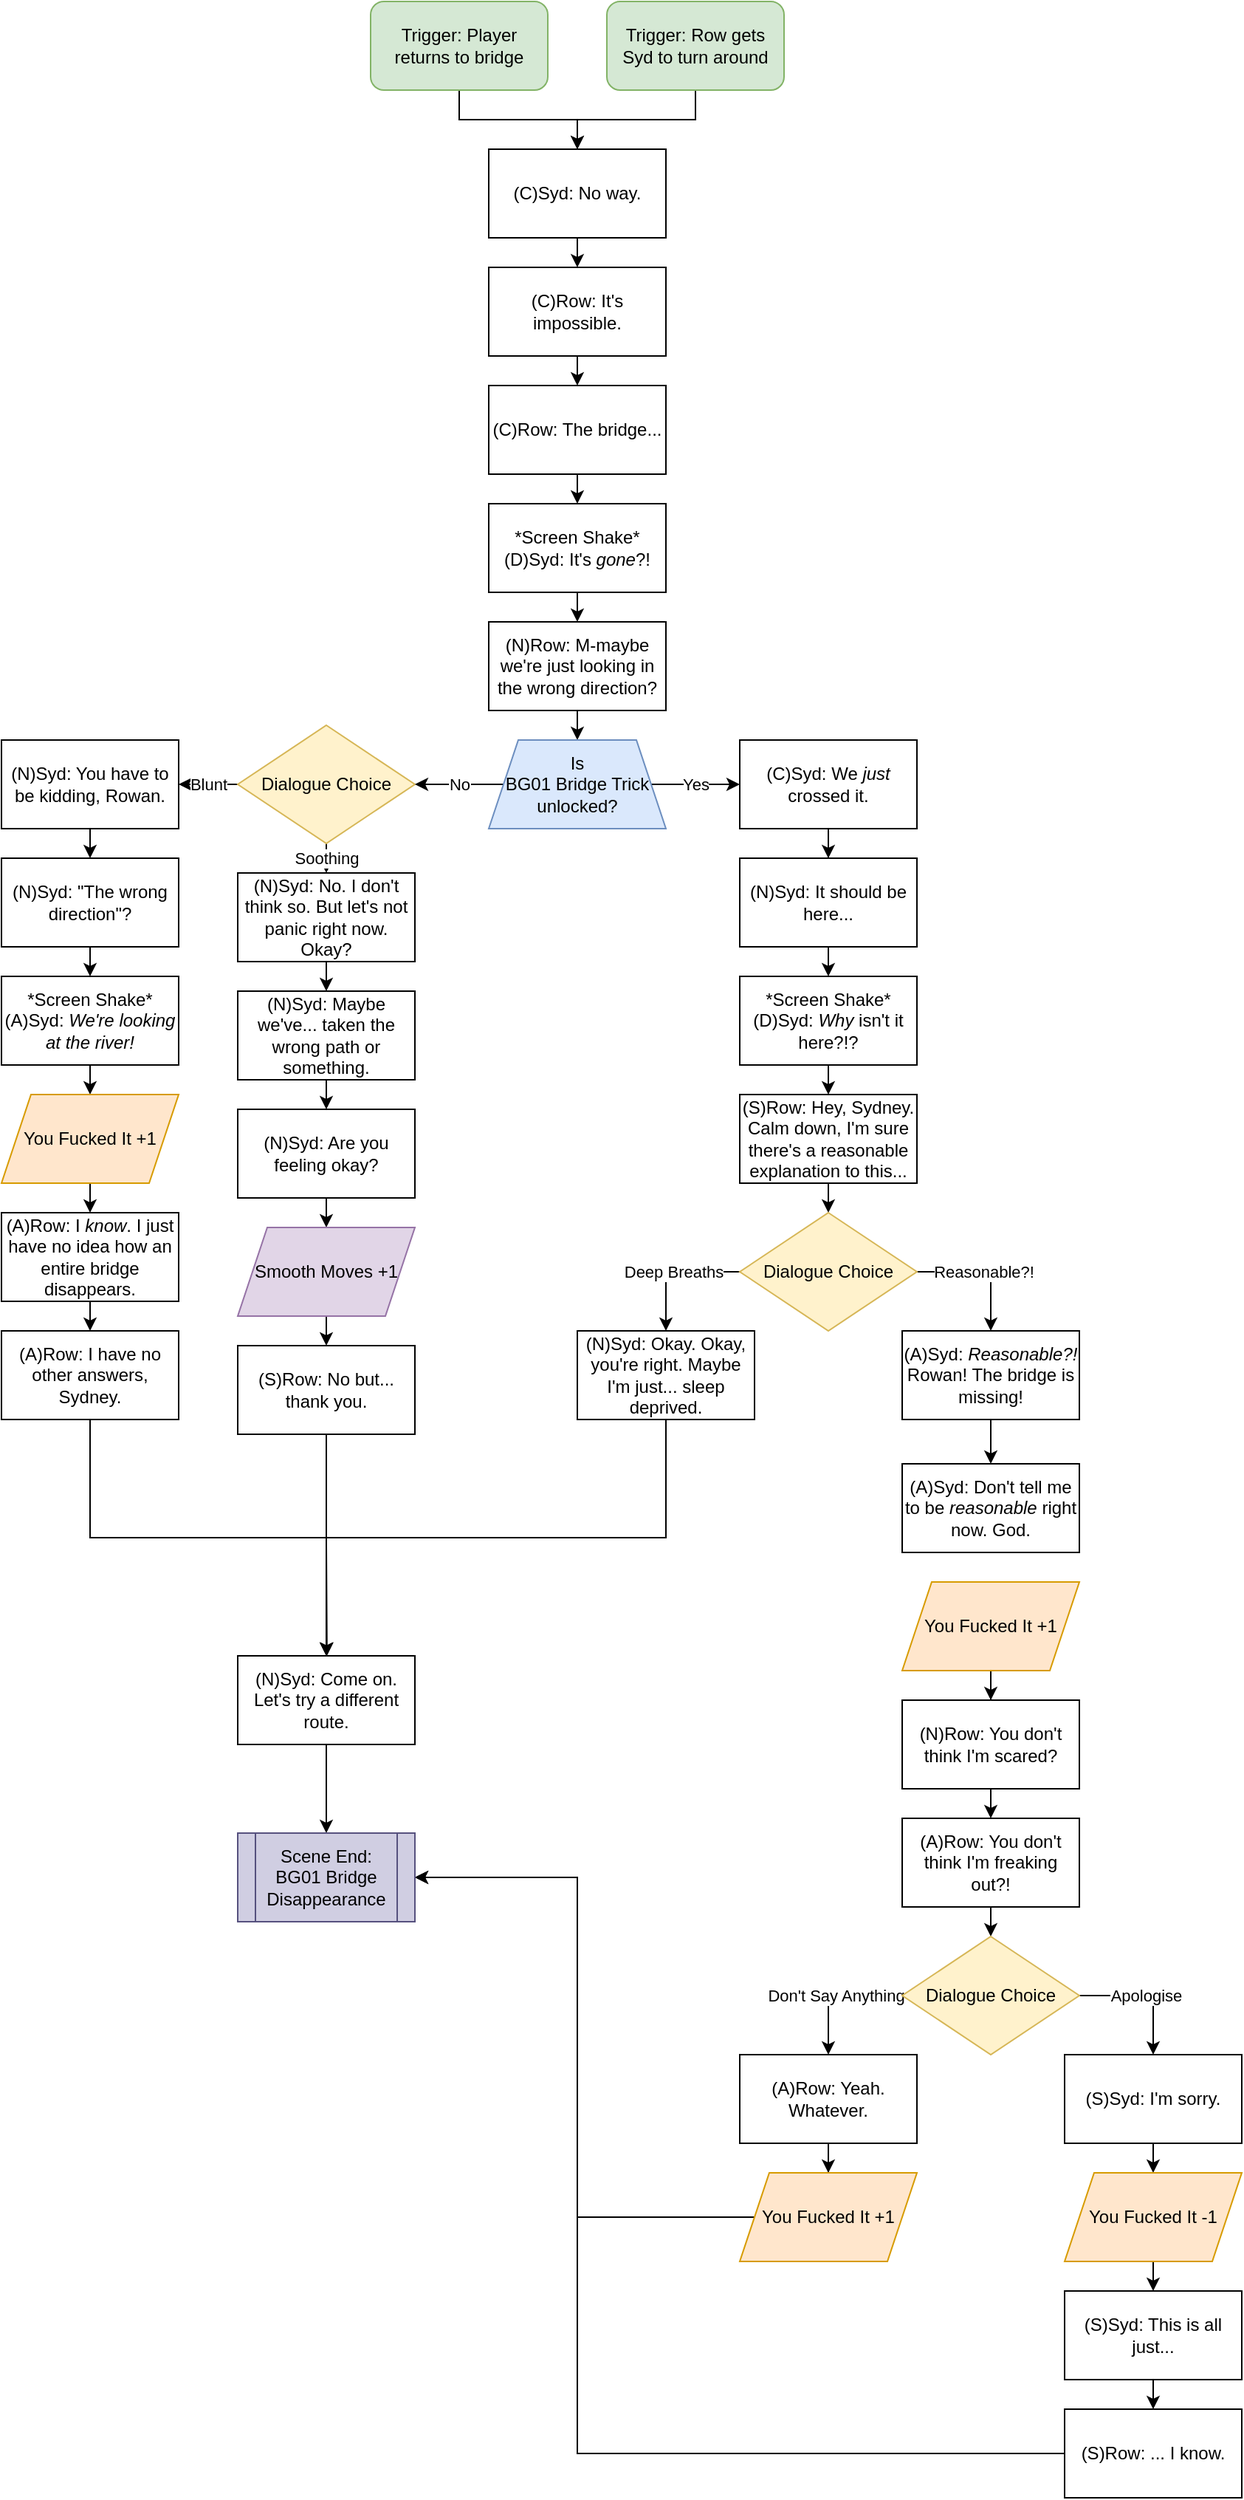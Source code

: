 <mxfile version="19.0.3" type="github">
  <diagram id="9kjxsSzBzSPPYm4meUas" name="Page-1">
    <mxGraphModel dx="2249" dy="780" grid="1" gridSize="10" guides="1" tooltips="1" connect="1" arrows="1" fold="1" page="1" pageScale="1" pageWidth="827" pageHeight="1169" math="0" shadow="0">
      <root>
        <mxCell id="0" />
        <mxCell id="1" parent="0" />
        <mxCell id="xTz2qVZ7E3CjBbWI0PWP-5" style="edgeStyle=orthogonalEdgeStyle;rounded=0;orthogonalLoop=1;jettySize=auto;html=1;exitX=0.5;exitY=1;exitDx=0;exitDy=0;" parent="1" source="xTz2qVZ7E3CjBbWI0PWP-1" target="xTz2qVZ7E3CjBbWI0PWP-3" edge="1">
          <mxGeometry relative="1" as="geometry" />
        </mxCell>
        <mxCell id="xTz2qVZ7E3CjBbWI0PWP-1" value="Trigger: Player returns to bridge" style="rounded=1;whiteSpace=wrap;html=1;fillColor=#d5e8d4;strokeColor=#82b366;" parent="1" vertex="1">
          <mxGeometry x="120" y="40" width="120" height="60" as="geometry" />
        </mxCell>
        <mxCell id="xTz2qVZ7E3CjBbWI0PWP-7" style="edgeStyle=orthogonalEdgeStyle;rounded=0;orthogonalLoop=1;jettySize=auto;html=1;exitX=0.5;exitY=1;exitDx=0;exitDy=0;entryX=0.5;entryY=0;entryDx=0;entryDy=0;" parent="1" source="xTz2qVZ7E3CjBbWI0PWP-2" target="xTz2qVZ7E3CjBbWI0PWP-3" edge="1">
          <mxGeometry relative="1" as="geometry" />
        </mxCell>
        <mxCell id="xTz2qVZ7E3CjBbWI0PWP-2" value="Trigger: Row gets Syd to turn around" style="rounded=1;whiteSpace=wrap;html=1;fillColor=#d5e8d4;strokeColor=#82b366;" parent="1" vertex="1">
          <mxGeometry x="280" y="40" width="120" height="60" as="geometry" />
        </mxCell>
        <mxCell id="JfqWmqjablxnrraqIKSU-7" style="edgeStyle=orthogonalEdgeStyle;rounded=0;orthogonalLoop=1;jettySize=auto;html=1;exitX=0.5;exitY=1;exitDx=0;exitDy=0;entryX=0.5;entryY=0;entryDx=0;entryDy=0;" parent="1" source="xTz2qVZ7E3CjBbWI0PWP-3" target="xTz2qVZ7E3CjBbWI0PWP-8" edge="1">
          <mxGeometry relative="1" as="geometry" />
        </mxCell>
        <mxCell id="xTz2qVZ7E3CjBbWI0PWP-3" value="(C)Syd: No way." style="rounded=0;whiteSpace=wrap;html=1;" parent="1" vertex="1">
          <mxGeometry x="200" y="140" width="120" height="60" as="geometry" />
        </mxCell>
        <mxCell id="JfqWmqjablxnrraqIKSU-8" style="edgeStyle=orthogonalEdgeStyle;rounded=0;orthogonalLoop=1;jettySize=auto;html=1;exitX=0.5;exitY=1;exitDx=0;exitDy=0;entryX=0.5;entryY=0;entryDx=0;entryDy=0;" parent="1" source="xTz2qVZ7E3CjBbWI0PWP-8" target="xTz2qVZ7E3CjBbWI0PWP-16" edge="1">
          <mxGeometry relative="1" as="geometry" />
        </mxCell>
        <mxCell id="xTz2qVZ7E3CjBbWI0PWP-8" value="(C)Row: It&#39;s impossible." style="rounded=0;whiteSpace=wrap;html=1;" parent="1" vertex="1">
          <mxGeometry x="200" y="220" width="120" height="60" as="geometry" />
        </mxCell>
        <mxCell id="JfqWmqjablxnrraqIKSU-12" style="edgeStyle=orthogonalEdgeStyle;rounded=0;orthogonalLoop=1;jettySize=auto;html=1;exitX=0.5;exitY=1;exitDx=0;exitDy=0;entryX=0.5;entryY=0;entryDx=0;entryDy=0;" parent="1" source="xTz2qVZ7E3CjBbWI0PWP-9" target="JfqWmqjablxnrraqIKSU-5" edge="1">
          <mxGeometry relative="1" as="geometry" />
        </mxCell>
        <mxCell id="xTz2qVZ7E3CjBbWI0PWP-9" value="(N)Syd: It should be here..." style="rounded=0;whiteSpace=wrap;html=1;" parent="1" vertex="1">
          <mxGeometry x="370" y="620" width="120" height="60" as="geometry" />
        </mxCell>
        <mxCell id="JfqWmqjablxnrraqIKSU-3" style="edgeStyle=orthogonalEdgeStyle;rounded=0;orthogonalLoop=1;jettySize=auto;html=1;exitX=0.5;exitY=1;exitDx=0;exitDy=0;" parent="1" source="xTz2qVZ7E3CjBbWI0PWP-10" target="xTz2qVZ7E3CjBbWI0PWP-9" edge="1">
          <mxGeometry relative="1" as="geometry" />
        </mxCell>
        <mxCell id="xTz2qVZ7E3CjBbWI0PWP-10" value="(C)Syd: We &lt;i&gt;just&lt;/i&gt; crossed it." style="rounded=0;whiteSpace=wrap;html=1;" parent="1" vertex="1">
          <mxGeometry x="370" y="540" width="120" height="60" as="geometry" />
        </mxCell>
        <mxCell id="JfqWmqjablxnrraqIKSU-57" style="edgeStyle=orthogonalEdgeStyle;rounded=0;orthogonalLoop=1;jettySize=auto;html=1;exitX=0.5;exitY=1;exitDx=0;exitDy=0;entryX=0.5;entryY=0;entryDx=0;entryDy=0;" parent="1" source="xTz2qVZ7E3CjBbWI0PWP-12" target="JfqWmqjablxnrraqIKSU-55" edge="1">
          <mxGeometry relative="1" as="geometry" />
        </mxCell>
        <mxCell id="xTz2qVZ7E3CjBbWI0PWP-12" value="(N)Syd: No. I don&#39;t think so. But let&#39;s not panic right now. Okay?" style="rounded=0;whiteSpace=wrap;html=1;" parent="1" vertex="1">
          <mxGeometry x="30" y="630" width="120" height="60" as="geometry" />
        </mxCell>
        <mxCell id="JfqWmqjablxnrraqIKSU-46" style="edgeStyle=orthogonalEdgeStyle;rounded=0;orthogonalLoop=1;jettySize=auto;html=1;exitX=0.5;exitY=1;exitDx=0;exitDy=0;entryX=0.5;entryY=0;entryDx=0;entryDy=0;" parent="1" source="xTz2qVZ7E3CjBbWI0PWP-13" target="JfqWmqjablxnrraqIKSU-44" edge="1">
          <mxGeometry relative="1" as="geometry" />
        </mxCell>
        <mxCell id="xTz2qVZ7E3CjBbWI0PWP-13" value="(N)Syd: You have to be kidding, Rowan." style="rounded=0;whiteSpace=wrap;html=1;" parent="1" vertex="1">
          <mxGeometry x="-130" y="540" width="120" height="60" as="geometry" />
        </mxCell>
        <mxCell id="JfqWmqjablxnrraqIKSU-11" style="edgeStyle=orthogonalEdgeStyle;rounded=0;orthogonalLoop=1;jettySize=auto;html=1;exitX=0.5;exitY=1;exitDx=0;exitDy=0;entryX=0.5;entryY=0;entryDx=0;entryDy=0;" parent="1" source="xTz2qVZ7E3CjBbWI0PWP-14" target="xTz2qVZ7E3CjBbWI0PWP-25" edge="1">
          <mxGeometry relative="1" as="geometry" />
        </mxCell>
        <mxCell id="xTz2qVZ7E3CjBbWI0PWP-14" value="(N)Row: M-maybe we&#39;re just looking in the wrong direction?" style="rounded=0;whiteSpace=wrap;html=1;" parent="1" vertex="1">
          <mxGeometry x="200" y="460" width="120" height="60" as="geometry" />
        </mxCell>
        <mxCell id="JfqWmqjablxnrraqIKSU-10" style="edgeStyle=orthogonalEdgeStyle;rounded=0;orthogonalLoop=1;jettySize=auto;html=1;exitX=0.5;exitY=1;exitDx=0;exitDy=0;entryX=0.5;entryY=0;entryDx=0;entryDy=0;" parent="1" source="xTz2qVZ7E3CjBbWI0PWP-15" target="xTz2qVZ7E3CjBbWI0PWP-14" edge="1">
          <mxGeometry relative="1" as="geometry" />
        </mxCell>
        <mxCell id="xTz2qVZ7E3CjBbWI0PWP-15" value="&lt;div&gt;*Screen Shake*&lt;br&gt;&lt;/div&gt;&lt;div&gt;(D)Syd: It&#39;s &lt;i&gt;gone&lt;/i&gt;?!&lt;/div&gt;" style="rounded=0;whiteSpace=wrap;html=1;" parent="1" vertex="1">
          <mxGeometry x="200" y="380" width="120" height="60" as="geometry" />
        </mxCell>
        <mxCell id="JfqWmqjablxnrraqIKSU-9" style="edgeStyle=orthogonalEdgeStyle;rounded=0;orthogonalLoop=1;jettySize=auto;html=1;exitX=0.5;exitY=1;exitDx=0;exitDy=0;entryX=0.5;entryY=0;entryDx=0;entryDy=0;" parent="1" source="xTz2qVZ7E3CjBbWI0PWP-16" target="xTz2qVZ7E3CjBbWI0PWP-15" edge="1">
          <mxGeometry relative="1" as="geometry" />
        </mxCell>
        <mxCell id="xTz2qVZ7E3CjBbWI0PWP-16" value="(C)Row: The bridge..." style="rounded=0;whiteSpace=wrap;html=1;" parent="1" vertex="1">
          <mxGeometry x="200" y="300" width="120" height="60" as="geometry" />
        </mxCell>
        <mxCell id="xTz2qVZ7E3CjBbWI0PWP-18" value="Blunt" style="edgeStyle=orthogonalEdgeStyle;rounded=0;orthogonalLoop=1;jettySize=auto;html=1;exitX=0;exitY=0.5;exitDx=0;exitDy=0;entryX=1;entryY=0.5;entryDx=0;entryDy=0;" parent="1" source="xTz2qVZ7E3CjBbWI0PWP-17" target="xTz2qVZ7E3CjBbWI0PWP-13" edge="1">
          <mxGeometry relative="1" as="geometry" />
        </mxCell>
        <mxCell id="xTz2qVZ7E3CjBbWI0PWP-19" value="Soothing" style="edgeStyle=orthogonalEdgeStyle;rounded=0;orthogonalLoop=1;jettySize=auto;html=1;exitX=0.5;exitY=1;exitDx=0;exitDy=0;entryX=0.5;entryY=0;entryDx=0;entryDy=0;" parent="1" source="xTz2qVZ7E3CjBbWI0PWP-17" target="xTz2qVZ7E3CjBbWI0PWP-12" edge="1">
          <mxGeometry relative="1" as="geometry" />
        </mxCell>
        <mxCell id="xTz2qVZ7E3CjBbWI0PWP-17" value="Dialogue Choice" style="rhombus;whiteSpace=wrap;html=1;fillColor=#fff2cc;strokeColor=#d6b656;" parent="1" vertex="1">
          <mxGeometry x="30" y="530" width="120" height="80" as="geometry" />
        </mxCell>
        <mxCell id="JfqWmqjablxnrraqIKSU-1" value="No" style="edgeStyle=orthogonalEdgeStyle;rounded=0;orthogonalLoop=1;jettySize=auto;html=1;exitX=0;exitY=0.5;exitDx=0;exitDy=0;entryX=1;entryY=0.5;entryDx=0;entryDy=0;" parent="1" source="xTz2qVZ7E3CjBbWI0PWP-25" target="xTz2qVZ7E3CjBbWI0PWP-17" edge="1">
          <mxGeometry relative="1" as="geometry" />
        </mxCell>
        <mxCell id="JfqWmqjablxnrraqIKSU-2" value="Yes" style="edgeStyle=orthogonalEdgeStyle;rounded=0;orthogonalLoop=1;jettySize=auto;html=1;exitX=1;exitY=0.5;exitDx=0;exitDy=0;entryX=0;entryY=0.5;entryDx=0;entryDy=0;" parent="1" source="xTz2qVZ7E3CjBbWI0PWP-25" target="xTz2qVZ7E3CjBbWI0PWP-10" edge="1">
          <mxGeometry relative="1" as="geometry" />
        </mxCell>
        <mxCell id="xTz2qVZ7E3CjBbWI0PWP-25" value="&lt;div&gt;Is &lt;br&gt;&lt;/div&gt;&lt;div&gt;BG01 Bridge Trick unlocked?&lt;/div&gt;" style="shape=trapezoid;perimeter=trapezoidPerimeter;whiteSpace=wrap;html=1;fixedSize=1;fillColor=#dae8fc;strokeColor=#6c8ebf;" parent="1" vertex="1">
          <mxGeometry x="200" y="540" width="120" height="60" as="geometry" />
        </mxCell>
        <mxCell id="JfqWmqjablxnrraqIKSU-13" style="edgeStyle=orthogonalEdgeStyle;rounded=0;orthogonalLoop=1;jettySize=auto;html=1;exitX=0.5;exitY=1;exitDx=0;exitDy=0;entryX=0.5;entryY=0;entryDx=0;entryDy=0;" parent="1" source="JfqWmqjablxnrraqIKSU-5" target="JfqWmqjablxnrraqIKSU-6" edge="1">
          <mxGeometry relative="1" as="geometry" />
        </mxCell>
        <mxCell id="JfqWmqjablxnrraqIKSU-5" value="&lt;div&gt;*Screen Shake*&lt;/div&gt;&lt;div&gt;(D)Syd: &lt;i&gt;Why&lt;/i&gt; isn&#39;t it here?!?&lt;br&gt;&lt;/div&gt;" style="rounded=0;whiteSpace=wrap;html=1;" parent="1" vertex="1">
          <mxGeometry x="370" y="700" width="120" height="60" as="geometry" />
        </mxCell>
        <mxCell id="JfqWmqjablxnrraqIKSU-15" style="edgeStyle=orthogonalEdgeStyle;rounded=0;orthogonalLoop=1;jettySize=auto;html=1;exitX=0.5;exitY=1;exitDx=0;exitDy=0;entryX=0.5;entryY=0;entryDx=0;entryDy=0;" parent="1" source="JfqWmqjablxnrraqIKSU-6" target="JfqWmqjablxnrraqIKSU-14" edge="1">
          <mxGeometry relative="1" as="geometry" />
        </mxCell>
        <mxCell id="JfqWmqjablxnrraqIKSU-6" value="(S)Row: Hey, Sydney. Calm down, I&#39;m sure there&#39;s a reasonable explanation to this..." style="rounded=0;whiteSpace=wrap;html=1;" parent="1" vertex="1">
          <mxGeometry x="370" y="780" width="120" height="60" as="geometry" />
        </mxCell>
        <mxCell id="JfqWmqjablxnrraqIKSU-18" value="Reasonable?!" style="edgeStyle=orthogonalEdgeStyle;rounded=0;orthogonalLoop=1;jettySize=auto;html=1;exitX=1;exitY=0.5;exitDx=0;exitDy=0;entryX=0.5;entryY=0;entryDx=0;entryDy=0;" parent="1" source="JfqWmqjablxnrraqIKSU-14" target="JfqWmqjablxnrraqIKSU-16" edge="1">
          <mxGeometry relative="1" as="geometry" />
        </mxCell>
        <mxCell id="JfqWmqjablxnrraqIKSU-19" value="Deep Breaths" style="edgeStyle=orthogonalEdgeStyle;rounded=0;orthogonalLoop=1;jettySize=auto;html=1;exitX=0;exitY=0.5;exitDx=0;exitDy=0;entryX=0.5;entryY=0;entryDx=0;entryDy=0;" parent="1" source="JfqWmqjablxnrraqIKSU-14" target="JfqWmqjablxnrraqIKSU-17" edge="1">
          <mxGeometry relative="1" as="geometry" />
        </mxCell>
        <mxCell id="JfqWmqjablxnrraqIKSU-14" value="Dialogue Choice" style="rhombus;whiteSpace=wrap;html=1;fillColor=#fff2cc;strokeColor=#d6b656;" parent="1" vertex="1">
          <mxGeometry x="370" y="860" width="120" height="80" as="geometry" />
        </mxCell>
        <mxCell id="JfqWmqjablxnrraqIKSU-21" style="edgeStyle=orthogonalEdgeStyle;rounded=0;orthogonalLoop=1;jettySize=auto;html=1;exitX=0.5;exitY=1;exitDx=0;exitDy=0;entryX=0.5;entryY=0;entryDx=0;entryDy=0;" parent="1" source="JfqWmqjablxnrraqIKSU-16" target="JfqWmqjablxnrraqIKSU-20" edge="1">
          <mxGeometry relative="1" as="geometry" />
        </mxCell>
        <mxCell id="JfqWmqjablxnrraqIKSU-16" value="(A)Syd: &lt;i&gt;Reasonable?! &lt;/i&gt;Rowan! The bridge is missing!" style="rounded=0;whiteSpace=wrap;html=1;" parent="1" vertex="1">
          <mxGeometry x="480" y="940" width="120" height="60" as="geometry" />
        </mxCell>
        <mxCell id="JfqWmqjablxnrraqIKSU-70" style="edgeStyle=orthogonalEdgeStyle;rounded=0;orthogonalLoop=1;jettySize=auto;html=1;exitX=0.5;exitY=1;exitDx=0;exitDy=0;entryX=0.5;entryY=0;entryDx=0;entryDy=0;" parent="1" source="JfqWmqjablxnrraqIKSU-17" target="JfqWmqjablxnrraqIKSU-66" edge="1">
          <mxGeometry relative="1" as="geometry" />
        </mxCell>
        <mxCell id="JfqWmqjablxnrraqIKSU-17" value="(N)Syd: Okay. Okay, you&#39;re right. Maybe I&#39;m just... sleep deprived." style="rounded=0;whiteSpace=wrap;html=1;" parent="1" vertex="1">
          <mxGeometry x="260" y="940" width="120" height="60" as="geometry" />
        </mxCell>
        <mxCell id="JfqWmqjablxnrraqIKSU-20" value="(A)Syd: Don&#39;t tell me to be &lt;i&gt;reasonable&lt;/i&gt; right now. God." style="rounded=0;whiteSpace=wrap;html=1;" parent="1" vertex="1">
          <mxGeometry x="480" y="1030" width="120" height="60" as="geometry" />
        </mxCell>
        <mxCell id="JfqWmqjablxnrraqIKSU-31" style="edgeStyle=orthogonalEdgeStyle;rounded=0;orthogonalLoop=1;jettySize=auto;html=1;exitX=0.5;exitY=1;exitDx=0;exitDy=0;entryX=0.5;entryY=0;entryDx=0;entryDy=0;" parent="1" source="JfqWmqjablxnrraqIKSU-22" target="JfqWmqjablxnrraqIKSU-24" edge="1">
          <mxGeometry relative="1" as="geometry" />
        </mxCell>
        <mxCell id="JfqWmqjablxnrraqIKSU-22" value="(N)Row: You don&#39;t think I&#39;m scared?" style="rounded=0;whiteSpace=wrap;html=1;" parent="1" vertex="1">
          <mxGeometry x="480" y="1190" width="120" height="60" as="geometry" />
        </mxCell>
        <mxCell id="JfqWmqjablxnrraqIKSU-32" style="edgeStyle=orthogonalEdgeStyle;rounded=0;orthogonalLoop=1;jettySize=auto;html=1;exitX=0.5;exitY=1;exitDx=0;exitDy=0;entryX=0.5;entryY=0;entryDx=0;entryDy=0;" parent="1" source="JfqWmqjablxnrraqIKSU-24" target="JfqWmqjablxnrraqIKSU-26" edge="1">
          <mxGeometry relative="1" as="geometry" />
        </mxCell>
        <mxCell id="JfqWmqjablxnrraqIKSU-24" value="(A)Row: You don&#39;t think I&#39;m freaking out?!" style="rounded=0;whiteSpace=wrap;html=1;" parent="1" vertex="1">
          <mxGeometry x="480" y="1270" width="120" height="60" as="geometry" />
        </mxCell>
        <mxCell id="JfqWmqjablxnrraqIKSU-29" value="Apologise" style="edgeStyle=orthogonalEdgeStyle;rounded=0;orthogonalLoop=1;jettySize=auto;html=1;exitX=1;exitY=0.5;exitDx=0;exitDy=0;entryX=0.5;entryY=0;entryDx=0;entryDy=0;" parent="1" source="JfqWmqjablxnrraqIKSU-26" target="JfqWmqjablxnrraqIKSU-27" edge="1">
          <mxGeometry relative="1" as="geometry" />
        </mxCell>
        <mxCell id="JfqWmqjablxnrraqIKSU-30" value="Don&#39;t Say Anything" style="edgeStyle=orthogonalEdgeStyle;rounded=0;orthogonalLoop=1;jettySize=auto;html=1;exitX=0;exitY=0.5;exitDx=0;exitDy=0;entryX=0.5;entryY=0;entryDx=0;entryDy=0;" parent="1" source="JfqWmqjablxnrraqIKSU-26" target="JfqWmqjablxnrraqIKSU-28" edge="1">
          <mxGeometry relative="1" as="geometry" />
        </mxCell>
        <mxCell id="JfqWmqjablxnrraqIKSU-26" value="Dialogue Choice" style="rhombus;whiteSpace=wrap;html=1;fillColor=#fff2cc;strokeColor=#d6b656;" parent="1" vertex="1">
          <mxGeometry x="480" y="1350" width="120" height="80" as="geometry" />
        </mxCell>
        <mxCell id="JfqWmqjablxnrraqIKSU-37" style="edgeStyle=orthogonalEdgeStyle;rounded=0;orthogonalLoop=1;jettySize=auto;html=1;exitX=0.5;exitY=1;exitDx=0;exitDy=0;entryX=0.5;entryY=0;entryDx=0;entryDy=0;" parent="1" source="JfqWmqjablxnrraqIKSU-27" target="JfqWmqjablxnrraqIKSU-36" edge="1">
          <mxGeometry relative="1" as="geometry" />
        </mxCell>
        <mxCell id="JfqWmqjablxnrraqIKSU-27" value="(S)Syd: I&#39;m sorry." style="rounded=0;whiteSpace=wrap;html=1;" parent="1" vertex="1">
          <mxGeometry x="590" y="1430" width="120" height="60" as="geometry" />
        </mxCell>
        <mxCell id="JfqWmqjablxnrraqIKSU-43" style="edgeStyle=orthogonalEdgeStyle;rounded=0;orthogonalLoop=1;jettySize=auto;html=1;exitX=0.5;exitY=1;exitDx=0;exitDy=0;" parent="1" source="JfqWmqjablxnrraqIKSU-28" target="JfqWmqjablxnrraqIKSU-42" edge="1">
          <mxGeometry relative="1" as="geometry" />
        </mxCell>
        <mxCell id="JfqWmqjablxnrraqIKSU-28" value="(A)Row: Yeah. Whatever." style="rounded=0;whiteSpace=wrap;html=1;" parent="1" vertex="1">
          <mxGeometry x="370" y="1430" width="120" height="60" as="geometry" />
        </mxCell>
        <mxCell id="JfqWmqjablxnrraqIKSU-35" style="edgeStyle=orthogonalEdgeStyle;rounded=0;orthogonalLoop=1;jettySize=auto;html=1;exitX=0.5;exitY=1;exitDx=0;exitDy=0;" parent="1" source="JfqWmqjablxnrraqIKSU-34" target="JfqWmqjablxnrraqIKSU-22" edge="1">
          <mxGeometry relative="1" as="geometry" />
        </mxCell>
        <mxCell id="JfqWmqjablxnrraqIKSU-34" value="You Fucked It +1" style="shape=parallelogram;perimeter=parallelogramPerimeter;whiteSpace=wrap;html=1;fixedSize=1;fillColor=#ffe6cc;strokeColor=#d79b00;" parent="1" vertex="1">
          <mxGeometry x="480" y="1110" width="120" height="60" as="geometry" />
        </mxCell>
        <mxCell id="JfqWmqjablxnrraqIKSU-39" style="edgeStyle=orthogonalEdgeStyle;rounded=0;orthogonalLoop=1;jettySize=auto;html=1;exitX=0.5;exitY=1;exitDx=0;exitDy=0;entryX=0.5;entryY=0;entryDx=0;entryDy=0;" parent="1" source="JfqWmqjablxnrraqIKSU-36" target="JfqWmqjablxnrraqIKSU-38" edge="1">
          <mxGeometry relative="1" as="geometry" />
        </mxCell>
        <mxCell id="JfqWmqjablxnrraqIKSU-36" value="You Fucked It -1" style="shape=parallelogram;perimeter=parallelogramPerimeter;whiteSpace=wrap;html=1;fixedSize=1;fillColor=#ffe6cc;strokeColor=#d79b00;" parent="1" vertex="1">
          <mxGeometry x="590" y="1510" width="120" height="60" as="geometry" />
        </mxCell>
        <mxCell id="JfqWmqjablxnrraqIKSU-41" style="edgeStyle=orthogonalEdgeStyle;rounded=0;orthogonalLoop=1;jettySize=auto;html=1;exitX=0.5;exitY=1;exitDx=0;exitDy=0;entryX=0.5;entryY=0;entryDx=0;entryDy=0;" parent="1" source="JfqWmqjablxnrraqIKSU-38" target="JfqWmqjablxnrraqIKSU-40" edge="1">
          <mxGeometry relative="1" as="geometry" />
        </mxCell>
        <mxCell id="JfqWmqjablxnrraqIKSU-38" value="(S)Syd: This is all just..." style="rounded=0;whiteSpace=wrap;html=1;" parent="1" vertex="1">
          <mxGeometry x="590" y="1590" width="120" height="60" as="geometry" />
        </mxCell>
        <mxCell id="JfqWmqjablxnrraqIKSU-74" style="edgeStyle=orthogonalEdgeStyle;rounded=0;orthogonalLoop=1;jettySize=auto;html=1;exitX=0;exitY=0.5;exitDx=0;exitDy=0;entryX=1;entryY=0.5;entryDx=0;entryDy=0;" parent="1" source="JfqWmqjablxnrraqIKSU-40" target="JfqWmqjablxnrraqIKSU-67" edge="1">
          <mxGeometry relative="1" as="geometry">
            <Array as="points">
              <mxPoint x="260" y="1700" />
              <mxPoint x="260" y="1310" />
            </Array>
          </mxGeometry>
        </mxCell>
        <mxCell id="JfqWmqjablxnrraqIKSU-40" value="(S)Row: ... I know." style="rounded=0;whiteSpace=wrap;html=1;" parent="1" vertex="1">
          <mxGeometry x="590" y="1670" width="120" height="60" as="geometry" />
        </mxCell>
        <mxCell id="JfqWmqjablxnrraqIKSU-72" style="edgeStyle=orthogonalEdgeStyle;rounded=0;orthogonalLoop=1;jettySize=auto;html=1;exitX=0;exitY=0.5;exitDx=0;exitDy=0;entryX=1;entryY=0.5;entryDx=0;entryDy=0;" parent="1" source="JfqWmqjablxnrraqIKSU-42" target="JfqWmqjablxnrraqIKSU-67" edge="1">
          <mxGeometry relative="1" as="geometry" />
        </mxCell>
        <mxCell id="JfqWmqjablxnrraqIKSU-42" value="You Fucked It +1" style="shape=parallelogram;perimeter=parallelogramPerimeter;whiteSpace=wrap;html=1;fixedSize=1;fillColor=#ffe6cc;strokeColor=#d79b00;" parent="1" vertex="1">
          <mxGeometry x="370" y="1510" width="120" height="60" as="geometry" />
        </mxCell>
        <mxCell id="JfqWmqjablxnrraqIKSU-47" style="edgeStyle=orthogonalEdgeStyle;rounded=0;orthogonalLoop=1;jettySize=auto;html=1;exitX=0.5;exitY=1;exitDx=0;exitDy=0;entryX=0.5;entryY=0;entryDx=0;entryDy=0;" parent="1" source="JfqWmqjablxnrraqIKSU-44" target="JfqWmqjablxnrraqIKSU-45" edge="1">
          <mxGeometry relative="1" as="geometry" />
        </mxCell>
        <mxCell id="JfqWmqjablxnrraqIKSU-44" value="(N)Syd: &quot;The wrong direction&quot;?" style="rounded=0;whiteSpace=wrap;html=1;" parent="1" vertex="1">
          <mxGeometry x="-130" y="620" width="120" height="60" as="geometry" />
        </mxCell>
        <mxCell id="JfqWmqjablxnrraqIKSU-49" style="edgeStyle=orthogonalEdgeStyle;rounded=0;orthogonalLoop=1;jettySize=auto;html=1;exitX=0.5;exitY=1;exitDx=0;exitDy=0;entryX=0.5;entryY=0;entryDx=0;entryDy=0;" parent="1" source="JfqWmqjablxnrraqIKSU-45" target="JfqWmqjablxnrraqIKSU-48" edge="1">
          <mxGeometry relative="1" as="geometry" />
        </mxCell>
        <mxCell id="JfqWmqjablxnrraqIKSU-45" value="*Screen Shake*&lt;br&gt;(A)Syd: &lt;i&gt;We&#39;re looking at the river!&lt;/i&gt;" style="rounded=0;whiteSpace=wrap;html=1;" parent="1" vertex="1">
          <mxGeometry x="-130" y="700" width="120" height="60" as="geometry" />
        </mxCell>
        <mxCell id="JfqWmqjablxnrraqIKSU-52" style="edgeStyle=orthogonalEdgeStyle;rounded=0;orthogonalLoop=1;jettySize=auto;html=1;exitX=0.5;exitY=1;exitDx=0;exitDy=0;entryX=0.5;entryY=0;entryDx=0;entryDy=0;" parent="1" source="JfqWmqjablxnrraqIKSU-48" target="JfqWmqjablxnrraqIKSU-50" edge="1">
          <mxGeometry relative="1" as="geometry" />
        </mxCell>
        <mxCell id="JfqWmqjablxnrraqIKSU-48" value="You Fucked It +1" style="shape=parallelogram;perimeter=parallelogramPerimeter;whiteSpace=wrap;html=1;fixedSize=1;fillColor=#ffe6cc;strokeColor=#d79b00;" parent="1" vertex="1">
          <mxGeometry x="-130" y="780" width="120" height="60" as="geometry" />
        </mxCell>
        <mxCell id="JfqWmqjablxnrraqIKSU-64" style="edgeStyle=orthogonalEdgeStyle;rounded=0;orthogonalLoop=1;jettySize=auto;html=1;exitX=0.5;exitY=1;exitDx=0;exitDy=0;entryX=0.5;entryY=0;entryDx=0;entryDy=0;" parent="1" source="JfqWmqjablxnrraqIKSU-50" target="JfqWmqjablxnrraqIKSU-53" edge="1">
          <mxGeometry relative="1" as="geometry" />
        </mxCell>
        <mxCell id="JfqWmqjablxnrraqIKSU-50" value="(A)Row: I &lt;i&gt;know&lt;/i&gt;. I just have no idea how an entire bridge disappears. " style="rounded=0;whiteSpace=wrap;html=1;" parent="1" vertex="1">
          <mxGeometry x="-130" y="860" width="120" height="60" as="geometry" />
        </mxCell>
        <mxCell id="JfqWmqjablxnrraqIKSU-68" style="edgeStyle=orthogonalEdgeStyle;rounded=0;orthogonalLoop=1;jettySize=auto;html=1;exitX=0.5;exitY=1;exitDx=0;exitDy=0;entryX=0.5;entryY=0;entryDx=0;entryDy=0;" parent="1" source="JfqWmqjablxnrraqIKSU-53" target="JfqWmqjablxnrraqIKSU-66" edge="1">
          <mxGeometry relative="1" as="geometry" />
        </mxCell>
        <mxCell id="JfqWmqjablxnrraqIKSU-53" value="(A)Row: I have no other answers, Sydney." style="rounded=0;whiteSpace=wrap;html=1;" parent="1" vertex="1">
          <mxGeometry x="-130" y="940" width="120" height="60" as="geometry" />
        </mxCell>
        <mxCell id="JfqWmqjablxnrraqIKSU-59" style="edgeStyle=orthogonalEdgeStyle;rounded=0;orthogonalLoop=1;jettySize=auto;html=1;exitX=0.5;exitY=1;exitDx=0;exitDy=0;entryX=0.5;entryY=0;entryDx=0;entryDy=0;" parent="1" source="JfqWmqjablxnrraqIKSU-55" target="JfqWmqjablxnrraqIKSU-56" edge="1">
          <mxGeometry relative="1" as="geometry" />
        </mxCell>
        <mxCell id="JfqWmqjablxnrraqIKSU-55" value="(N)Syd: Maybe we&#39;ve... taken the wrong path or something." style="rounded=0;whiteSpace=wrap;html=1;" parent="1" vertex="1">
          <mxGeometry x="30" y="710" width="120" height="60" as="geometry" />
        </mxCell>
        <mxCell id="JfqWmqjablxnrraqIKSU-62" style="edgeStyle=orthogonalEdgeStyle;rounded=0;orthogonalLoop=1;jettySize=auto;html=1;exitX=0.5;exitY=1;exitDx=0;exitDy=0;entryX=0.5;entryY=0;entryDx=0;entryDy=0;" parent="1" source="JfqWmqjablxnrraqIKSU-56" target="JfqWmqjablxnrraqIKSU-60" edge="1">
          <mxGeometry relative="1" as="geometry" />
        </mxCell>
        <mxCell id="JfqWmqjablxnrraqIKSU-56" value="(N)Syd: Are you feeling okay?" style="rounded=0;whiteSpace=wrap;html=1;" parent="1" vertex="1">
          <mxGeometry x="30" y="790" width="120" height="60" as="geometry" />
        </mxCell>
        <mxCell id="JfqWmqjablxnrraqIKSU-65" style="edgeStyle=orthogonalEdgeStyle;rounded=0;orthogonalLoop=1;jettySize=auto;html=1;exitX=0.5;exitY=1;exitDx=0;exitDy=0;entryX=0.5;entryY=0;entryDx=0;entryDy=0;" parent="1" source="JfqWmqjablxnrraqIKSU-60" target="JfqWmqjablxnrraqIKSU-63" edge="1">
          <mxGeometry relative="1" as="geometry" />
        </mxCell>
        <mxCell id="JfqWmqjablxnrraqIKSU-60" value="Smooth Moves +1" style="shape=parallelogram;perimeter=parallelogramPerimeter;whiteSpace=wrap;html=1;fixedSize=1;fillColor=#e1d5e7;strokeColor=#9673a6;" parent="1" vertex="1">
          <mxGeometry x="30" y="870" width="120" height="60" as="geometry" />
        </mxCell>
        <mxCell id="JfqWmqjablxnrraqIKSU-69" style="edgeStyle=orthogonalEdgeStyle;rounded=0;orthogonalLoop=1;jettySize=auto;html=1;exitX=0.5;exitY=1;exitDx=0;exitDy=0;" parent="1" source="JfqWmqjablxnrraqIKSU-63" edge="1">
          <mxGeometry relative="1" as="geometry">
            <mxPoint x="90.429" y="1160" as="targetPoint" />
          </mxGeometry>
        </mxCell>
        <mxCell id="JfqWmqjablxnrraqIKSU-63" value="(S)Row: No but... thank you." style="rounded=0;whiteSpace=wrap;html=1;" parent="1" vertex="1">
          <mxGeometry x="30" y="950" width="120" height="60" as="geometry" />
        </mxCell>
        <mxCell id="JfqWmqjablxnrraqIKSU-71" style="edgeStyle=orthogonalEdgeStyle;rounded=0;orthogonalLoop=1;jettySize=auto;html=1;exitX=0.5;exitY=1;exitDx=0;exitDy=0;entryX=0.5;entryY=0;entryDx=0;entryDy=0;" parent="1" source="JfqWmqjablxnrraqIKSU-66" target="JfqWmqjablxnrraqIKSU-67" edge="1">
          <mxGeometry relative="1" as="geometry" />
        </mxCell>
        <mxCell id="JfqWmqjablxnrraqIKSU-66" value="(N)Syd: Come on. Let&#39;s try a different route." style="rounded=0;whiteSpace=wrap;html=1;" parent="1" vertex="1">
          <mxGeometry x="30" y="1160" width="120" height="60" as="geometry" />
        </mxCell>
        <mxCell id="JfqWmqjablxnrraqIKSU-67" value="&lt;div&gt;Scene End:&lt;/div&gt;&lt;div&gt;BG01 Bridge Disappearance&lt;/div&gt;" style="shape=process;whiteSpace=wrap;html=1;backgroundOutline=1;fillColor=#d0cee2;strokeColor=#56517e;" parent="1" vertex="1">
          <mxGeometry x="30" y="1280" width="120" height="60" as="geometry" />
        </mxCell>
      </root>
    </mxGraphModel>
  </diagram>
</mxfile>
